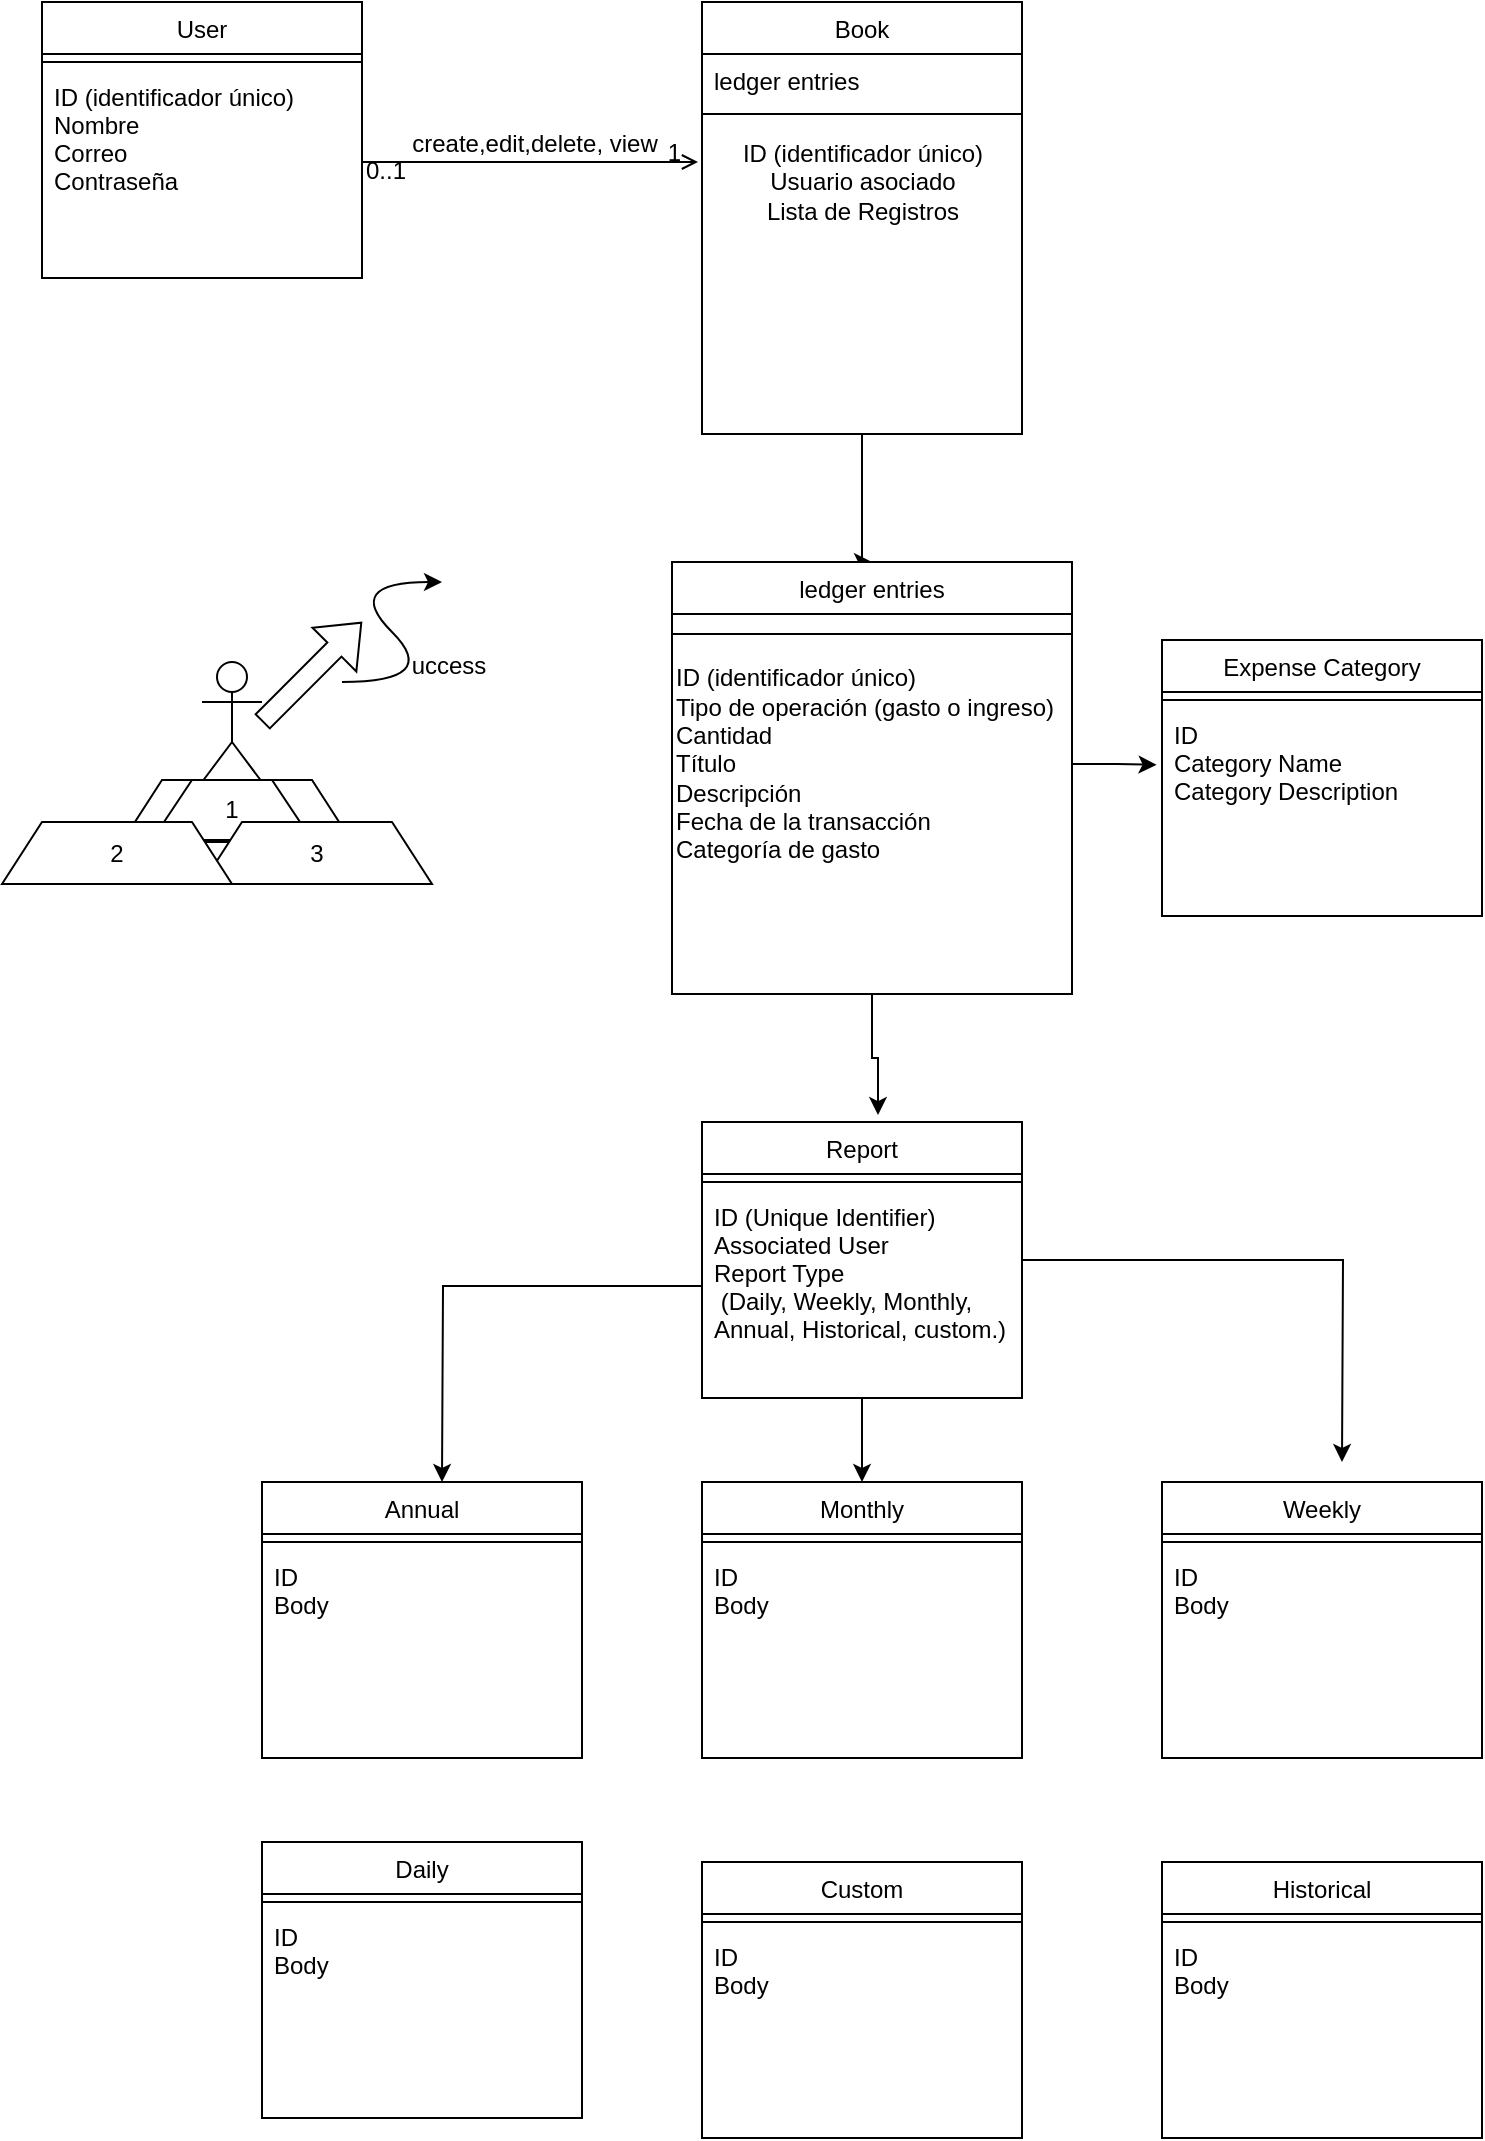 <mxfile version="22.0.8" type="github" pages="2">
  <diagram id="C5RBs43oDa-KdzZeNtuy" name="Page-1">
    <mxGraphModel dx="1050" dy="581" grid="1" gridSize="10" guides="1" tooltips="1" connect="1" arrows="1" fold="1" page="1" pageScale="1" pageWidth="827" pageHeight="1169" math="0" shadow="0">
      <root>
        <mxCell id="WIyWlLk6GJQsqaUBKTNV-0" />
        <mxCell id="WIyWlLk6GJQsqaUBKTNV-1" parent="WIyWlLk6GJQsqaUBKTNV-0" />
        <mxCell id="zkfFHV4jXpPFQw0GAbJ--6" value="User" style="swimlane;fontStyle=0;align=center;verticalAlign=top;childLayout=stackLayout;horizontal=1;startSize=26;horizontalStack=0;resizeParent=1;resizeLast=0;collapsible=1;marginBottom=0;rounded=0;shadow=0;strokeWidth=1;" parent="WIyWlLk6GJQsqaUBKTNV-1" vertex="1">
          <mxGeometry x="40" y="40" width="160" height="138" as="geometry">
            <mxRectangle x="130" y="380" width="160" height="26" as="alternateBounds" />
          </mxGeometry>
        </mxCell>
        <mxCell id="zkfFHV4jXpPFQw0GAbJ--9" value="" style="line;html=1;strokeWidth=1;align=left;verticalAlign=middle;spacingTop=-1;spacingLeft=3;spacingRight=3;rotatable=0;labelPosition=right;points=[];portConstraint=eastwest;" parent="zkfFHV4jXpPFQw0GAbJ--6" vertex="1">
          <mxGeometry y="26" width="160" height="8" as="geometry" />
        </mxCell>
        <mxCell id="j364eVEHS8qyh7obZd3C-0" value="ID (identificador único)&#xa;Nombre&#xa;Correo&#xa;Contraseña" style="text;align=left;verticalAlign=top;spacingLeft=4;spacingRight=4;overflow=hidden;rotatable=0;points=[[0,0.5],[1,0.5]];portConstraint=eastwest;rounded=0;shadow=0;html=0;" parent="zkfFHV4jXpPFQw0GAbJ--6" vertex="1">
          <mxGeometry y="34" width="160" height="96" as="geometry" />
        </mxCell>
        <mxCell id="j364eVEHS8qyh7obZd3C-2" style="edgeStyle=orthogonalEdgeStyle;rounded=0;orthogonalLoop=1;jettySize=auto;html=1;entryX=0.5;entryY=0;entryDx=0;entryDy=0;" parent="WIyWlLk6GJQsqaUBKTNV-1" source="zkfFHV4jXpPFQw0GAbJ--17" target="7XVslbwsHJ4oYurGa39z-1" edge="1">
          <mxGeometry relative="1" as="geometry">
            <Array as="points">
              <mxPoint x="450" y="320" />
            </Array>
          </mxGeometry>
        </mxCell>
        <mxCell id="zkfFHV4jXpPFQw0GAbJ--17" value="Book" style="swimlane;fontStyle=0;align=center;verticalAlign=top;childLayout=stackLayout;horizontal=1;startSize=26;horizontalStack=0;resizeParent=1;resizeLast=0;collapsible=1;marginBottom=0;rounded=0;shadow=0;strokeWidth=1;" parent="WIyWlLk6GJQsqaUBKTNV-1" vertex="1">
          <mxGeometry x="370" y="40" width="160" height="216" as="geometry">
            <mxRectangle x="508" y="120" width="160" height="26" as="alternateBounds" />
          </mxGeometry>
        </mxCell>
        <mxCell id="zkfFHV4jXpPFQw0GAbJ--18" value="ledger entries" style="text;align=left;verticalAlign=top;spacingLeft=4;spacingRight=4;overflow=hidden;rotatable=0;points=[[0,0.5],[1,0.5]];portConstraint=eastwest;" parent="zkfFHV4jXpPFQw0GAbJ--17" vertex="1">
          <mxGeometry y="26" width="160" height="26" as="geometry" />
        </mxCell>
        <mxCell id="zkfFHV4jXpPFQw0GAbJ--23" value="" style="line;html=1;strokeWidth=1;align=left;verticalAlign=middle;spacingTop=-1;spacingLeft=3;spacingRight=3;rotatable=0;labelPosition=right;points=[];portConstraint=eastwest;" parent="zkfFHV4jXpPFQw0GAbJ--17" vertex="1">
          <mxGeometry y="52" width="160" height="8" as="geometry" />
        </mxCell>
        <mxCell id="j364eVEHS8qyh7obZd3C-3" value="&lt;div&gt;ID (identificador único)&lt;/div&gt;&lt;div&gt;Usuario asociado&lt;/div&gt;&lt;div&gt;Lista de Registros&lt;/div&gt;" style="text;html=1;align=center;verticalAlign=middle;resizable=0;points=[];autosize=1;strokeColor=none;fillColor=none;" parent="zkfFHV4jXpPFQw0GAbJ--17" vertex="1">
          <mxGeometry y="60" width="160" height="60" as="geometry" />
        </mxCell>
        <mxCell id="zkfFHV4jXpPFQw0GAbJ--26" value="" style="endArrow=open;shadow=0;strokeWidth=1;rounded=0;endFill=1;edgeStyle=elbowEdgeStyle;elbow=vertical;" parent="WIyWlLk6GJQsqaUBKTNV-1" edge="1">
          <mxGeometry x="0.5" y="41" relative="1" as="geometry">
            <mxPoint x="200" y="129" as="sourcePoint" />
            <mxPoint x="368" y="120" as="targetPoint" />
            <mxPoint x="-40" y="32" as="offset" />
            <Array as="points">
              <mxPoint x="200" y="120" />
            </Array>
          </mxGeometry>
        </mxCell>
        <mxCell id="zkfFHV4jXpPFQw0GAbJ--27" value="0..1" style="resizable=0;align=left;verticalAlign=bottom;labelBackgroundColor=none;fontSize=12;" parent="zkfFHV4jXpPFQw0GAbJ--26" connectable="0" vertex="1">
          <mxGeometry x="-1" relative="1" as="geometry">
            <mxPoint y="4" as="offset" />
          </mxGeometry>
        </mxCell>
        <mxCell id="zkfFHV4jXpPFQw0GAbJ--28" value="1" style="resizable=0;align=right;verticalAlign=bottom;labelBackgroundColor=none;fontSize=12;" parent="zkfFHV4jXpPFQw0GAbJ--26" connectable="0" vertex="1">
          <mxGeometry x="1" relative="1" as="geometry">
            <mxPoint x="-7" y="4" as="offset" />
          </mxGeometry>
        </mxCell>
        <mxCell id="zkfFHV4jXpPFQw0GAbJ--29" value="create,edit,delete, view" style="text;html=1;resizable=0;points=[];;align=center;verticalAlign=middle;labelBackgroundColor=none;rounded=0;shadow=0;strokeWidth=1;fontSize=12;" parent="zkfFHV4jXpPFQw0GAbJ--26" vertex="1" connectable="0">
          <mxGeometry x="0.5" y="49" relative="1" as="geometry">
            <mxPoint x="-38" y="40" as="offset" />
          </mxGeometry>
        </mxCell>
        <mxCell id="7XVslbwsHJ4oYurGa39z-1" value="ledger entries" style="swimlane;fontStyle=0;align=center;verticalAlign=top;childLayout=stackLayout;horizontal=1;startSize=26;horizontalStack=0;resizeParent=1;resizeLast=0;collapsible=1;marginBottom=0;rounded=0;shadow=0;strokeWidth=1;" parent="WIyWlLk6GJQsqaUBKTNV-1" vertex="1">
          <mxGeometry x="355" y="320" width="200" height="216" as="geometry">
            <mxRectangle x="720" y="144" width="160" height="26" as="alternateBounds" />
          </mxGeometry>
        </mxCell>
        <mxCell id="7XVslbwsHJ4oYurGa39z-3" value="" style="line;html=1;strokeWidth=1;align=left;verticalAlign=middle;spacingTop=-1;spacingLeft=3;spacingRight=3;rotatable=0;labelPosition=right;points=[];portConstraint=eastwest;" parent="7XVslbwsHJ4oYurGa39z-1" vertex="1">
          <mxGeometry y="26" width="200" height="20" as="geometry" />
        </mxCell>
        <mxCell id="j364eVEHS8qyh7obZd3C-5" value="&lt;div&gt;ID (identificador único)&lt;/div&gt;&lt;div&gt;Tipo de operación (gasto o ingreso)&lt;/div&gt;&lt;div&gt;Cantidad&lt;/div&gt;&lt;div&gt;Título&lt;/div&gt;&lt;div&gt;Descripción&lt;/div&gt;&lt;div&gt;Fecha de la transacción&lt;/div&gt;&lt;div&gt;Categoría de gasto&lt;/div&gt;" style="text;html=1;align=left;verticalAlign=middle;resizable=0;points=[];autosize=1;strokeColor=none;fillColor=none;" parent="7XVslbwsHJ4oYurGa39z-1" vertex="1">
          <mxGeometry y="46" width="200" height="110" as="geometry" />
        </mxCell>
        <mxCell id="j364eVEHS8qyh7obZd3C-6" value="Expense Category" style="swimlane;fontStyle=0;align=center;verticalAlign=top;childLayout=stackLayout;horizontal=1;startSize=26;horizontalStack=0;resizeParent=1;resizeLast=0;collapsible=1;marginBottom=0;rounded=0;shadow=0;strokeWidth=1;" parent="WIyWlLk6GJQsqaUBKTNV-1" vertex="1">
          <mxGeometry x="600" y="359" width="160" height="138" as="geometry">
            <mxRectangle x="130" y="380" width="160" height="26" as="alternateBounds" />
          </mxGeometry>
        </mxCell>
        <mxCell id="j364eVEHS8qyh7obZd3C-7" value="" style="line;html=1;strokeWidth=1;align=left;verticalAlign=middle;spacingTop=-1;spacingLeft=3;spacingRight=3;rotatable=0;labelPosition=right;points=[];portConstraint=eastwest;" parent="j364eVEHS8qyh7obZd3C-6" vertex="1">
          <mxGeometry y="26" width="160" height="8" as="geometry" />
        </mxCell>
        <mxCell id="j364eVEHS8qyh7obZd3C-8" value="ID &#xa;Category Name&#xa;Category Description" style="text;align=left;verticalAlign=top;spacingLeft=4;spacingRight=4;overflow=hidden;rotatable=0;points=[[0,0.5],[1,0.5]];portConstraint=eastwest;rounded=0;shadow=0;html=0;" parent="j364eVEHS8qyh7obZd3C-6" vertex="1">
          <mxGeometry y="34" width="160" height="96" as="geometry" />
        </mxCell>
        <mxCell id="btH2ON1mM5-c4O0OAg3T-4" style="edgeStyle=orthogonalEdgeStyle;rounded=0;orthogonalLoop=1;jettySize=auto;html=1;exitX=0.5;exitY=1;exitDx=0;exitDy=0;entryX=0.5;entryY=0;entryDx=0;entryDy=0;" edge="1" parent="WIyWlLk6GJQsqaUBKTNV-1" source="j364eVEHS8qyh7obZd3C-9" target="j364eVEHS8qyh7obZd3C-16">
          <mxGeometry relative="1" as="geometry" />
        </mxCell>
        <mxCell id="btH2ON1mM5-c4O0OAg3T-6" style="edgeStyle=orthogonalEdgeStyle;rounded=0;orthogonalLoop=1;jettySize=auto;html=1;" edge="1" parent="WIyWlLk6GJQsqaUBKTNV-1" source="j364eVEHS8qyh7obZd3C-9">
          <mxGeometry relative="1" as="geometry">
            <mxPoint x="690" y="770" as="targetPoint" />
          </mxGeometry>
        </mxCell>
        <mxCell id="j364eVEHS8qyh7obZd3C-9" value="Report" style="swimlane;fontStyle=0;align=center;verticalAlign=top;childLayout=stackLayout;horizontal=1;startSize=26;horizontalStack=0;resizeParent=1;resizeLast=0;collapsible=1;marginBottom=0;rounded=0;shadow=0;strokeWidth=1;" parent="WIyWlLk6GJQsqaUBKTNV-1" vertex="1">
          <mxGeometry x="370" y="600" width="160" height="138" as="geometry">
            <mxRectangle x="130" y="380" width="160" height="26" as="alternateBounds" />
          </mxGeometry>
        </mxCell>
        <mxCell id="j364eVEHS8qyh7obZd3C-10" value="" style="line;html=1;strokeWidth=1;align=left;verticalAlign=middle;spacingTop=-1;spacingLeft=3;spacingRight=3;rotatable=0;labelPosition=right;points=[];portConstraint=eastwest;" parent="j364eVEHS8qyh7obZd3C-9" vertex="1">
          <mxGeometry y="26" width="160" height="8" as="geometry" />
        </mxCell>
        <mxCell id="j364eVEHS8qyh7obZd3C-12" style="edgeStyle=orthogonalEdgeStyle;rounded=0;orthogonalLoop=1;jettySize=auto;html=1;" parent="j364eVEHS8qyh7obZd3C-9" source="j364eVEHS8qyh7obZd3C-11" edge="1">
          <mxGeometry relative="1" as="geometry">
            <mxPoint x="-130" y="180" as="targetPoint" />
          </mxGeometry>
        </mxCell>
        <mxCell id="j364eVEHS8qyh7obZd3C-11" value="ID (Unique Identifier)&#xa;Associated User&#xa;Report Type&#xa; (Daily, Weekly, Monthly, &#xa;Annual, Historical, custom.)&#xa;" style="text;align=left;verticalAlign=top;spacingLeft=4;spacingRight=4;overflow=hidden;rotatable=0;points=[[0,0.5],[1,0.5]];portConstraint=eastwest;rounded=0;shadow=0;html=0;" parent="j364eVEHS8qyh7obZd3C-9" vertex="1">
          <mxGeometry y="34" width="160" height="96" as="geometry" />
        </mxCell>
        <mxCell id="j364eVEHS8qyh7obZd3C-13" value="Annual" style="swimlane;fontStyle=0;align=center;verticalAlign=top;childLayout=stackLayout;horizontal=1;startSize=26;horizontalStack=0;resizeParent=1;resizeLast=0;collapsible=1;marginBottom=0;rounded=0;shadow=0;strokeWidth=1;" parent="WIyWlLk6GJQsqaUBKTNV-1" vertex="1">
          <mxGeometry x="150" y="780" width="160" height="138" as="geometry">
            <mxRectangle x="130" y="380" width="160" height="26" as="alternateBounds" />
          </mxGeometry>
        </mxCell>
        <mxCell id="j364eVEHS8qyh7obZd3C-14" value="" style="line;html=1;strokeWidth=1;align=left;verticalAlign=middle;spacingTop=-1;spacingLeft=3;spacingRight=3;rotatable=0;labelPosition=right;points=[];portConstraint=eastwest;" parent="j364eVEHS8qyh7obZd3C-13" vertex="1">
          <mxGeometry y="26" width="160" height="8" as="geometry" />
        </mxCell>
        <mxCell id="fj89kiGaMiTq9kpiL4Rp-2" value="ID&#xa;Body&#xa;" style="text;align=left;verticalAlign=top;spacingLeft=4;spacingRight=4;overflow=hidden;rotatable=0;points=[[0,0.5],[1,0.5]];portConstraint=eastwest;rounded=0;shadow=0;html=0;" parent="j364eVEHS8qyh7obZd3C-13" vertex="1">
          <mxGeometry y="34" width="160" height="96" as="geometry" />
        </mxCell>
        <mxCell id="j364eVEHS8qyh7obZd3C-16" value="Monthly" style="swimlane;fontStyle=0;align=center;verticalAlign=top;childLayout=stackLayout;horizontal=1;startSize=26;horizontalStack=0;resizeParent=1;resizeLast=0;collapsible=1;marginBottom=0;rounded=0;shadow=0;strokeWidth=1;" parent="WIyWlLk6GJQsqaUBKTNV-1" vertex="1">
          <mxGeometry x="370" y="780" width="160" height="138" as="geometry">
            <mxRectangle x="130" y="380" width="160" height="26" as="alternateBounds" />
          </mxGeometry>
        </mxCell>
        <mxCell id="j364eVEHS8qyh7obZd3C-17" value="" style="line;html=1;strokeWidth=1;align=left;verticalAlign=middle;spacingTop=-1;spacingLeft=3;spacingRight=3;rotatable=0;labelPosition=right;points=[];portConstraint=eastwest;" parent="j364eVEHS8qyh7obZd3C-16" vertex="1">
          <mxGeometry y="26" width="160" height="8" as="geometry" />
        </mxCell>
        <mxCell id="fj89kiGaMiTq9kpiL4Rp-3" value="ID&#xa;Body&#xa;" style="text;align=left;verticalAlign=top;spacingLeft=4;spacingRight=4;overflow=hidden;rotatable=0;points=[[0,0.5],[1,0.5]];portConstraint=eastwest;rounded=0;shadow=0;html=0;" parent="j364eVEHS8qyh7obZd3C-16" vertex="1">
          <mxGeometry y="34" width="160" height="96" as="geometry" />
        </mxCell>
        <mxCell id="j364eVEHS8qyh7obZd3C-20" value="Weekly" style="swimlane;fontStyle=0;align=center;verticalAlign=top;childLayout=stackLayout;horizontal=1;startSize=26;horizontalStack=0;resizeParent=1;resizeLast=0;collapsible=1;marginBottom=0;rounded=0;shadow=0;strokeWidth=1;" parent="WIyWlLk6GJQsqaUBKTNV-1" vertex="1">
          <mxGeometry x="600" y="780" width="160" height="138" as="geometry">
            <mxRectangle x="130" y="380" width="160" height="26" as="alternateBounds" />
          </mxGeometry>
        </mxCell>
        <mxCell id="j364eVEHS8qyh7obZd3C-21" value="" style="line;html=1;strokeWidth=1;align=left;verticalAlign=middle;spacingTop=-1;spacingLeft=3;spacingRight=3;rotatable=0;labelPosition=right;points=[];portConstraint=eastwest;" parent="j364eVEHS8qyh7obZd3C-20" vertex="1">
          <mxGeometry y="26" width="160" height="8" as="geometry" />
        </mxCell>
        <mxCell id="fj89kiGaMiTq9kpiL4Rp-4" value="ID&#xa;Body&#xa;" style="text;align=left;verticalAlign=top;spacingLeft=4;spacingRight=4;overflow=hidden;rotatable=0;points=[[0,0.5],[1,0.5]];portConstraint=eastwest;rounded=0;shadow=0;html=0;" parent="j364eVEHS8qyh7obZd3C-20" vertex="1">
          <mxGeometry y="34" width="160" height="96" as="geometry" />
        </mxCell>
        <mxCell id="j364eVEHS8qyh7obZd3C-23" value="Daily" style="swimlane;fontStyle=0;align=center;verticalAlign=top;childLayout=stackLayout;horizontal=1;startSize=26;horizontalStack=0;resizeParent=1;resizeLast=0;collapsible=1;marginBottom=0;rounded=0;shadow=0;strokeWidth=1;" parent="WIyWlLk6GJQsqaUBKTNV-1" vertex="1">
          <mxGeometry x="150" y="960" width="160" height="138" as="geometry">
            <mxRectangle x="130" y="380" width="160" height="26" as="alternateBounds" />
          </mxGeometry>
        </mxCell>
        <mxCell id="j364eVEHS8qyh7obZd3C-24" value="" style="line;html=1;strokeWidth=1;align=left;verticalAlign=middle;spacingTop=-1;spacingLeft=3;spacingRight=3;rotatable=0;labelPosition=right;points=[];portConstraint=eastwest;" parent="j364eVEHS8qyh7obZd3C-23" vertex="1">
          <mxGeometry y="26" width="160" height="8" as="geometry" />
        </mxCell>
        <mxCell id="j364eVEHS8qyh7obZd3C-25" value="ID&#xa;Body&#xa;" style="text;align=left;verticalAlign=top;spacingLeft=4;spacingRight=4;overflow=hidden;rotatable=0;points=[[0,0.5],[1,0.5]];portConstraint=eastwest;rounded=0;shadow=0;html=0;" parent="j364eVEHS8qyh7obZd3C-23" vertex="1">
          <mxGeometry y="34" width="160" height="96" as="geometry" />
        </mxCell>
        <mxCell id="j364eVEHS8qyh7obZd3C-26" value="Custom" style="swimlane;fontStyle=0;align=center;verticalAlign=top;childLayout=stackLayout;horizontal=1;startSize=26;horizontalStack=0;resizeParent=1;resizeLast=0;collapsible=1;marginBottom=0;rounded=0;shadow=0;strokeWidth=1;" parent="WIyWlLk6GJQsqaUBKTNV-1" vertex="1">
          <mxGeometry x="370" y="970" width="160" height="138" as="geometry">
            <mxRectangle x="130" y="380" width="160" height="26" as="alternateBounds" />
          </mxGeometry>
        </mxCell>
        <mxCell id="j364eVEHS8qyh7obZd3C-27" value="" style="line;html=1;strokeWidth=1;align=left;verticalAlign=middle;spacingTop=-1;spacingLeft=3;spacingRight=3;rotatable=0;labelPosition=right;points=[];portConstraint=eastwest;" parent="j364eVEHS8qyh7obZd3C-26" vertex="1">
          <mxGeometry y="26" width="160" height="8" as="geometry" />
        </mxCell>
        <mxCell id="fj89kiGaMiTq9kpiL4Rp-0" value="ID&#xa;Body&#xa;" style="text;align=left;verticalAlign=top;spacingLeft=4;spacingRight=4;overflow=hidden;rotatable=0;points=[[0,0.5],[1,0.5]];portConstraint=eastwest;rounded=0;shadow=0;html=0;" parent="j364eVEHS8qyh7obZd3C-26" vertex="1">
          <mxGeometry y="34" width="160" height="96" as="geometry" />
        </mxCell>
        <mxCell id="j364eVEHS8qyh7obZd3C-29" value="Historical" style="swimlane;fontStyle=0;align=center;verticalAlign=top;childLayout=stackLayout;horizontal=1;startSize=26;horizontalStack=0;resizeParent=1;resizeLast=0;collapsible=1;marginBottom=0;rounded=0;shadow=0;strokeWidth=1;" parent="WIyWlLk6GJQsqaUBKTNV-1" vertex="1">
          <mxGeometry x="600" y="970" width="160" height="138" as="geometry">
            <mxRectangle x="130" y="380" width="160" height="26" as="alternateBounds" />
          </mxGeometry>
        </mxCell>
        <mxCell id="j364eVEHS8qyh7obZd3C-30" value="" style="line;html=1;strokeWidth=1;align=left;verticalAlign=middle;spacingTop=-1;spacingLeft=3;spacingRight=3;rotatable=0;labelPosition=right;points=[];portConstraint=eastwest;" parent="j364eVEHS8qyh7obZd3C-29" vertex="1">
          <mxGeometry y="26" width="160" height="8" as="geometry" />
        </mxCell>
        <mxCell id="fj89kiGaMiTq9kpiL4Rp-1" value="ID&#xa;Body&#xa;" style="text;align=left;verticalAlign=top;spacingLeft=4;spacingRight=4;overflow=hidden;rotatable=0;points=[[0,0.5],[1,0.5]];portConstraint=eastwest;rounded=0;shadow=0;html=0;" parent="j364eVEHS8qyh7obZd3C-29" vertex="1">
          <mxGeometry y="34" width="160" height="96" as="geometry" />
        </mxCell>
        <mxCell id="k66D_kuZNUyqAAvzz0J--1" value="Actor" style="shape=umlActor;verticalLabelPosition=bottom;verticalAlign=top;html=1;outlineConnect=0;" parent="WIyWlLk6GJQsqaUBKTNV-1" vertex="1">
          <mxGeometry x="120" y="370" width="30" height="60" as="geometry" />
        </mxCell>
        <mxCell id="k66D_kuZNUyqAAvzz0J--2" value="" style="shape=trapezoid;perimeter=trapezoidPerimeter;whiteSpace=wrap;html=1;fixedSize=1;" parent="WIyWlLk6GJQsqaUBKTNV-1" vertex="1">
          <mxGeometry x="80" y="429" width="115" height="31" as="geometry" />
        </mxCell>
        <mxCell id="k66D_kuZNUyqAAvzz0J--3" value="1" style="shape=trapezoid;perimeter=trapezoidPerimeter;whiteSpace=wrap;html=1;fixedSize=1;" parent="WIyWlLk6GJQsqaUBKTNV-1" vertex="1">
          <mxGeometry x="95" y="429" width="80" height="30" as="geometry" />
        </mxCell>
        <mxCell id="k66D_kuZNUyqAAvzz0J--4" value="3" style="shape=trapezoid;perimeter=trapezoidPerimeter;whiteSpace=wrap;html=1;fixedSize=1;" parent="WIyWlLk6GJQsqaUBKTNV-1" vertex="1">
          <mxGeometry x="120" y="450" width="115" height="31" as="geometry" />
        </mxCell>
        <mxCell id="k66D_kuZNUyqAAvzz0J--5" value="2" style="shape=trapezoid;perimeter=trapezoidPerimeter;whiteSpace=wrap;html=1;fixedSize=1;" parent="WIyWlLk6GJQsqaUBKTNV-1" vertex="1">
          <mxGeometry x="20" y="450" width="115" height="31" as="geometry" />
        </mxCell>
        <mxCell id="k66D_kuZNUyqAAvzz0J--6" value="" style="shape=flexArrow;endArrow=classic;html=1;rounded=0;" parent="WIyWlLk6GJQsqaUBKTNV-1" edge="1">
          <mxGeometry width="50" height="50" relative="1" as="geometry">
            <mxPoint x="150" y="400" as="sourcePoint" />
            <mxPoint x="200" y="350" as="targetPoint" />
          </mxGeometry>
        </mxCell>
        <mxCell id="k66D_kuZNUyqAAvzz0J--7" value="" style="curved=1;endArrow=classic;html=1;rounded=0;" parent="WIyWlLk6GJQsqaUBKTNV-1" edge="1">
          <mxGeometry width="50" height="50" relative="1" as="geometry">
            <mxPoint x="190" y="380" as="sourcePoint" />
            <mxPoint x="240" y="330" as="targetPoint" />
            <Array as="points">
              <mxPoint x="240" y="380" />
              <mxPoint x="190" y="330" />
            </Array>
          </mxGeometry>
        </mxCell>
        <mxCell id="k66D_kuZNUyqAAvzz0J--8" value="uccess" style="text;html=1;align=center;verticalAlign=middle;resizable=0;points=[];autosize=1;strokeColor=none;fillColor=none;" parent="WIyWlLk6GJQsqaUBKTNV-1" vertex="1">
          <mxGeometry x="213" y="357" width="60" height="30" as="geometry" />
        </mxCell>
        <mxCell id="btH2ON1mM5-c4O0OAg3T-0" style="edgeStyle=orthogonalEdgeStyle;rounded=0;orthogonalLoop=1;jettySize=auto;html=1;entryX=-0.017;entryY=0.296;entryDx=0;entryDy=0;entryPerimeter=0;" edge="1" parent="WIyWlLk6GJQsqaUBKTNV-1" source="j364eVEHS8qyh7obZd3C-5" target="j364eVEHS8qyh7obZd3C-8">
          <mxGeometry relative="1" as="geometry" />
        </mxCell>
        <mxCell id="btH2ON1mM5-c4O0OAg3T-2" style="edgeStyle=orthogonalEdgeStyle;rounded=0;orthogonalLoop=1;jettySize=auto;html=1;exitX=0.5;exitY=1;exitDx=0;exitDy=0;entryX=0.55;entryY=-0.025;entryDx=0;entryDy=0;entryPerimeter=0;" edge="1" parent="WIyWlLk6GJQsqaUBKTNV-1" source="7XVslbwsHJ4oYurGa39z-1" target="j364eVEHS8qyh7obZd3C-9">
          <mxGeometry relative="1" as="geometry" />
        </mxCell>
      </root>
    </mxGraphModel>
  </diagram>
  <diagram id="4XEscyKrjKtZVy9yDh1a" name="Página-2">
    <mxGraphModel dx="794" dy="471" grid="1" gridSize="10" guides="1" tooltips="1" connect="1" arrows="1" fold="1" page="1" pageScale="1" pageWidth="827" pageHeight="1169" math="0" shadow="0">
      <root>
        <mxCell id="0" />
        <mxCell id="1" parent="0" />
        <mxCell id="-Gfc3e3Ze79evjYw5ypj-1" value="juicioso" style="swimlane;fontStyle=1;align=center;verticalAlign=middle;childLayout=stackLayout;horizontal=1;startSize=29;horizontalStack=0;resizeParent=1;resizeParentMax=0;resizeLast=0;collapsible=0;marginBottom=0;html=1;whiteSpace=wrap;" vertex="1" parent="1">
          <mxGeometry x="330" y="50" width="260" height="340" as="geometry" />
        </mxCell>
        <mxCell id="-Gfc3e3Ze79evjYw5ypj-2" value="almacena entradas y salidas de dinero del usuario y presenta informes detallados&lt;br&gt;" style="text;html=1;strokeColor=none;fillColor=none;align=center;verticalAlign=middle;spacingLeft=4;spacingRight=4;overflow=hidden;rotatable=0;points=[[0,0.5],[1,0.5]];portConstraint=eastwest;whiteSpace=wrap;" vertex="1" parent="-Gfc3e3Ze79evjYw5ypj-1">
          <mxGeometry y="29" width="260" height="171" as="geometry" />
        </mxCell>
        <mxCell id="-Gfc3e3Ze79evjYw5ypj-3" value="added value features&lt;br&gt;- Notifications &amp;amp; alerts&lt;br&gt;- Best UI/UX&lt;br&gt;" style="text;html=1;strokeColor=none;fillColor=none;align=left;verticalAlign=middle;spacingLeft=4;spacingRight=4;overflow=hidden;rotatable=0;points=[[0,0.5],[1,0.5]];portConstraint=eastwest;whiteSpace=wrap;" vertex="1" parent="-Gfc3e3Ze79evjYw5ypj-1">
          <mxGeometry y="200" width="260" height="140" as="geometry" />
        </mxCell>
      </root>
    </mxGraphModel>
  </diagram>
</mxfile>
